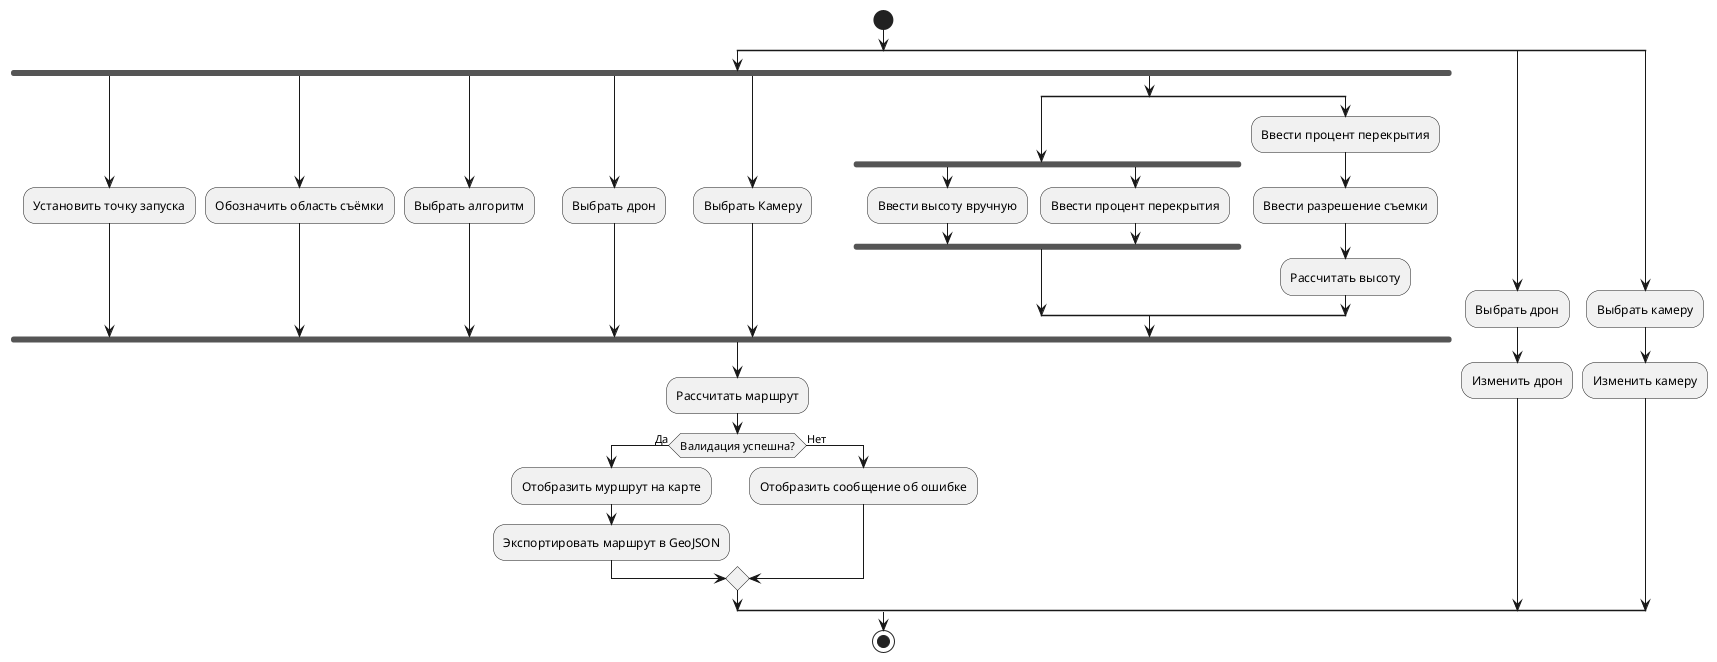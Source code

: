 @startuml
start

split

fork
  :Установить точку запуска;
fork again
  :Обозначить область съёмки;
fork again
  :Выбрать алгоритм;
fork again
  :Выбрать дрон;
fork again
  :Выбрать Камеру;
fork again
  split
fork
  :Ввести высоту вручную;
fork again
  :Ввести процент перекрытия;
  endfork
  
split again
  :Ввести процент перекрытия;
  :Ввести разрешение съемки;
  :Рассчитать высоту;
end split
endfork


:Рассчитать маршрут;

if (Валидация успешна?) then (Да)
  :Отобразить муршрут на карте;
  :Экспортировать маршрут в GeoJSON;
else (Нет)
  :Отобразить сообщение об ошибке;
endif
split again
:Выбрать дрон;
:Изменить дрон;
split again
:Выбрать камеру;
:Изменить камеру;
endsplit

stop
@enduml